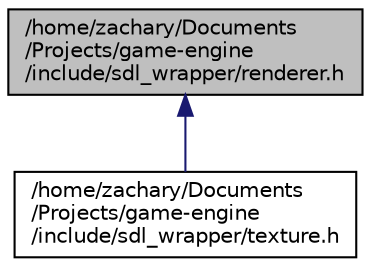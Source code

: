 digraph "/home/zachary/Documents/Projects/game-engine/include/sdl_wrapper/renderer.h"
{
 // LATEX_PDF_SIZE
  edge [fontname="Helvetica",fontsize="10",labelfontname="Helvetica",labelfontsize="10"];
  node [fontname="Helvetica",fontsize="10",shape=record];
  Node1 [label="/home/zachary/Documents\l/Projects/game-engine\l/include/sdl_wrapper/renderer.h",height=0.2,width=0.4,color="black", fillcolor="grey75", style="filled", fontcolor="black",tooltip=" "];
  Node1 -> Node2 [dir="back",color="midnightblue",fontsize="10",style="solid"];
  Node2 [label="/home/zachary/Documents\l/Projects/game-engine\l/include/sdl_wrapper/texture.h",height=0.2,width=0.4,color="black", fillcolor="white", style="filled",URL="$texture_8h.html",tooltip=" "];
}
